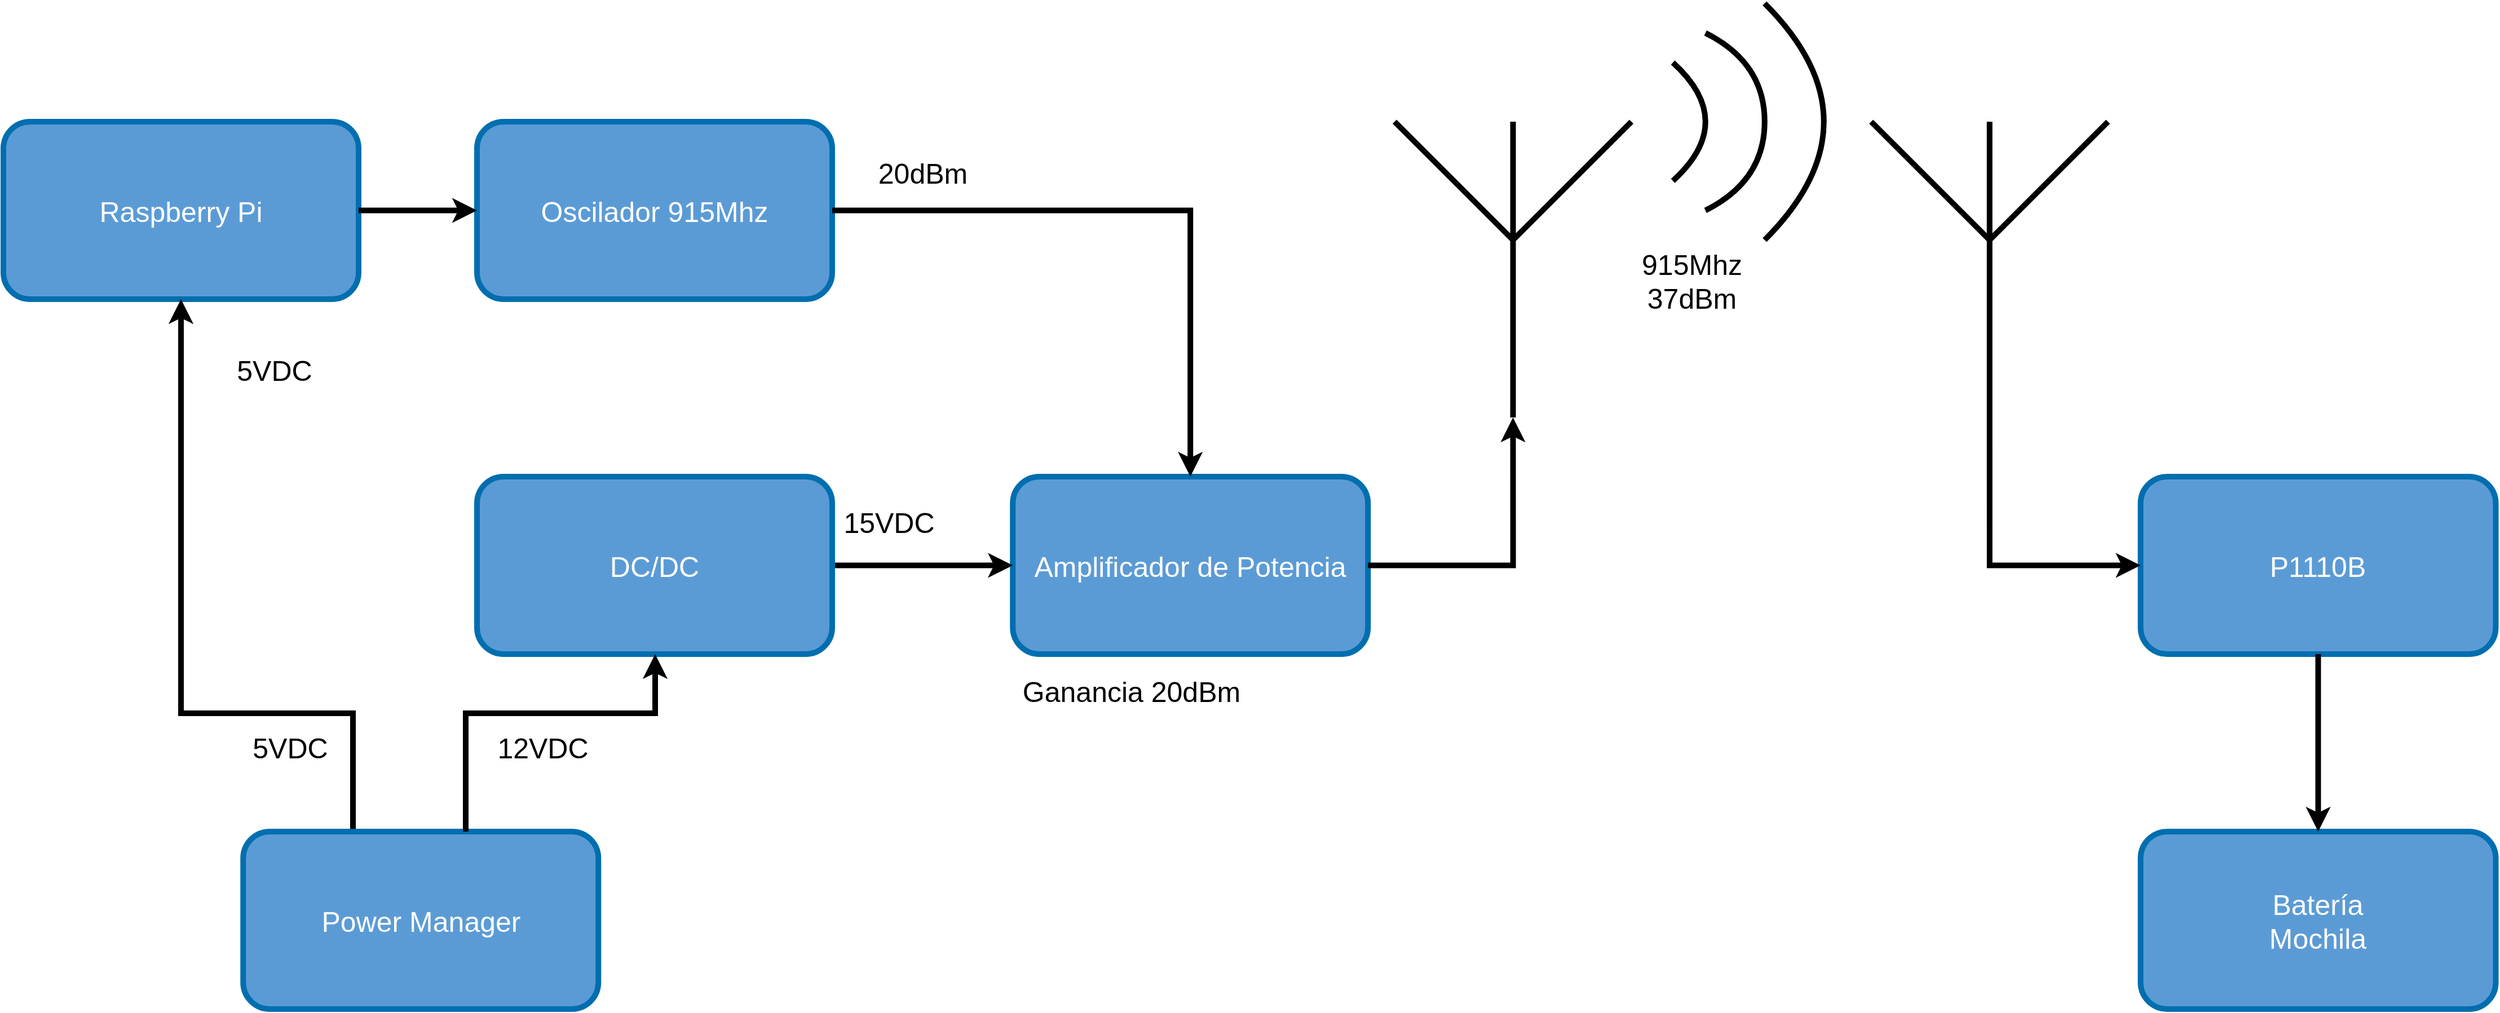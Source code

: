 <mxfile version="15.3.7" type="device"><diagram id="iOKcnsoj-4RXahAkiaV_" name="Page-1"><mxGraphModel dx="3323" dy="3206" grid="1" gridSize="10" guides="1" tooltips="1" connect="1" arrows="1" fold="1" page="1" pageScale="1" pageWidth="827" pageHeight="1169" math="0" shadow="0"><root><mxCell id="0"/><mxCell id="1" parent="0"/><mxCell id="cDTNOOZwCTAAU_OcZJed-2" value="Raspberry Pi" style="rounded=1;whiteSpace=wrap;html=1;strokeColor=#006EAF;fontColor=#ffffff;fillColor=#5B9BD5;strokeWidth=5;fontSize=25;" parent="1" vertex="1"><mxGeometry x="120" y="-845" width="315.0" height="157.5" as="geometry"/></mxCell><mxCell id="cDTNOOZwCTAAU_OcZJed-4" value="Oscilador 915Mhz" style="rounded=1;whiteSpace=wrap;html=1;strokeColor=#006EAF;fontColor=#ffffff;fillColor=#5B9BD5;strokeWidth=5;fontSize=25;" parent="1" vertex="1"><mxGeometry x="540" y="-845" width="315.0" height="157.5" as="geometry"/></mxCell><mxCell id="cDTNOOZwCTAAU_OcZJed-1" style="edgeStyle=orthogonalEdgeStyle;rounded=0;orthogonalLoop=1;jettySize=auto;html=1;exitX=1;exitY=0.5;exitDx=0;exitDy=0;entryX=0;entryY=0.5;entryDx=0;entryDy=0;strokeWidth=5;fontSize=25;" parent="1" source="cDTNOOZwCTAAU_OcZJed-2" target="cDTNOOZwCTAAU_OcZJed-4" edge="1"><mxGeometry x="120" y="-897.5" as="geometry"/></mxCell><mxCell id="cDTNOOZwCTAAU_OcZJed-6" value="Amplificador de Potencia" style="rounded=1;whiteSpace=wrap;html=1;strokeColor=#006EAF;fontColor=#ffffff;fillColor=#5B9BD5;strokeWidth=5;fontSize=25;" parent="1" vertex="1"><mxGeometry x="1015.125" y="-530" width="315.0" height="157.5" as="geometry"/></mxCell><mxCell id="cDTNOOZwCTAAU_OcZJed-3" value="" style="edgeStyle=orthogonalEdgeStyle;rounded=0;orthogonalLoop=1;jettySize=auto;html=1;strokeWidth=5;fontSize=25;" parent="1" source="cDTNOOZwCTAAU_OcZJed-4" target="cDTNOOZwCTAAU_OcZJed-6" edge="1"><mxGeometry x="120" y="-897.5" as="geometry"/></mxCell><mxCell id="cDTNOOZwCTAAU_OcZJed-7" value="" style="verticalLabelPosition=bottom;shadow=0;dashed=0;align=center;html=1;verticalAlign=top;shape=mxgraph.electrical.radio.aerial_-_antenna_1;rotation=0;strokeWidth=5;fontSize=25;" parent="1" vertex="1"><mxGeometry x="1353.75" y="-845" width="210" height="262.5" as="geometry"/></mxCell><mxCell id="cDTNOOZwCTAAU_OcZJed-5" style="edgeStyle=orthogonalEdgeStyle;rounded=0;orthogonalLoop=1;jettySize=auto;html=1;entryX=0.5;entryY=1;entryDx=0;entryDy=0;entryPerimeter=0;strokeWidth=5;fontSize=25;" parent="1" source="cDTNOOZwCTAAU_OcZJed-6" target="cDTNOOZwCTAAU_OcZJed-7" edge="1"><mxGeometry x="120" y="-897.5" as="geometry"/></mxCell><mxCell id="cDTNOOZwCTAAU_OcZJed-9" value="Batería&lt;br style=&quot;font-size: 25px;&quot;&gt;Mochila" style="rounded=1;whiteSpace=wrap;html=1;strokeColor=#006EAF;fontColor=#ffffff;fillColor=#5B9BD5;strokeWidth=5;fontSize=25;" parent="1" vertex="1"><mxGeometry x="2015.25" y="-215" width="315.0" height="157.5" as="geometry"/></mxCell><mxCell id="cDTNOOZwCTAAU_OcZJed-11" value="P1110B" style="rounded=1;whiteSpace=wrap;html=1;strokeColor=#006EAF;fontColor=#ffffff;fillColor=#5B9BD5;strokeWidth=5;fontSize=25;" parent="1" vertex="1"><mxGeometry x="2015.25" y="-530" width="315.0" height="157.5" as="geometry"/></mxCell><mxCell id="cDTNOOZwCTAAU_OcZJed-8" value="" style="edgeStyle=orthogonalEdgeStyle;rounded=0;orthogonalLoop=1;jettySize=auto;html=1;startArrow=classic;startFill=1;endArrow=none;endFill=0;strokeWidth=5;fontSize=25;" parent="1" source="cDTNOOZwCTAAU_OcZJed-9" target="cDTNOOZwCTAAU_OcZJed-11" edge="1"><mxGeometry x="120" y="-897.5" as="geometry"/></mxCell><mxCell id="cDTNOOZwCTAAU_OcZJed-12" value="" style="verticalLabelPosition=bottom;shadow=0;dashed=0;align=center;html=1;verticalAlign=top;shape=mxgraph.electrical.radio.aerial_-_antenna_1;rotation=0;strokeWidth=5;fontSize=25;" parent="1" vertex="1"><mxGeometry x="1776.375" y="-845" width="210" height="262.5" as="geometry"/></mxCell><mxCell id="cDTNOOZwCTAAU_OcZJed-10" style="edgeStyle=orthogonalEdgeStyle;rounded=0;orthogonalLoop=1;jettySize=auto;html=1;entryX=0.5;entryY=1;entryDx=0;entryDy=0;entryPerimeter=0;startArrow=classic;startFill=1;endArrow=none;endFill=0;strokeWidth=5;fontSize=25;" parent="1" source="cDTNOOZwCTAAU_OcZJed-11" target="cDTNOOZwCTAAU_OcZJed-12" edge="1"><mxGeometry x="120" y="-897.5" as="geometry"/></mxCell><mxCell id="cDTNOOZwCTAAU_OcZJed-13" value="" style="curved=1;endArrow=none;html=1;endFill=0;strokeWidth=5;fontSize=25;" parent="1" edge="1"><mxGeometry x="120" y="-897.5" width="50" height="50" as="geometry"><mxPoint x="1629.375" y="-923.75" as="sourcePoint"/><mxPoint x="1629.375" y="-766.25" as="targetPoint"/><Array as="points"><mxPoint x="1681.875" y="-897.5"/><mxPoint x="1681.875" y="-792.5"/></Array></mxGeometry></mxCell><mxCell id="cDTNOOZwCTAAU_OcZJed-14" value="" style="curved=1;endArrow=none;html=1;endFill=0;strokeWidth=5;fontSize=25;" parent="1" edge="1"><mxGeometry x="120" y="-897.5" width="50" height="50" as="geometry"><mxPoint x="1681.875" y="-950" as="sourcePoint"/><mxPoint x="1681.875" y="-740" as="targetPoint"/><Array as="points"><mxPoint x="1734.375" y="-897.5"/><mxPoint x="1734.375" y="-792.5"/></Array></mxGeometry></mxCell><mxCell id="cDTNOOZwCTAAU_OcZJed-15" value="" style="curved=1;endArrow=none;html=1;endFill=0;strokeWidth=5;fontSize=25;" parent="1" edge="1"><mxGeometry x="120" y="-897.5" width="50" height="50" as="geometry"><mxPoint x="1600.5" y="-897.5" as="sourcePoint"/><mxPoint x="1600.5" y="-792.5" as="targetPoint"/><Array as="points"><mxPoint x="1629.375" y="-871.25"/><mxPoint x="1629.375" y="-818.75"/></Array></mxGeometry></mxCell><mxCell id="yje6GCVZru89UUpg9Ms9-7" value="" style="edgeStyle=orthogonalEdgeStyle;rounded=0;orthogonalLoop=1;jettySize=auto;html=1;entryX=0.5;entryY=1;entryDx=0;entryDy=0;strokeWidth=5;fontSize=25;" parent="1" source="yje6GCVZru89UUpg9Ms9-1" target="cDTNOOZwCTAAU_OcZJed-2" edge="1"><mxGeometry x="120" y="-897.5" as="geometry"><Array as="points"><mxPoint x="430" y="-320"/><mxPoint x="278" y="-320"/></Array><mxPoint x="277.5" y="-372.5" as="targetPoint"/></mxGeometry></mxCell><mxCell id="yje6GCVZru89UUpg9Ms9-1" value="Power Manager" style="rounded=1;whiteSpace=wrap;html=1;strokeColor=#006EAF;fontColor=#ffffff;fillColor=#5B9BD5;strokeWidth=5;fontSize=25;" parent="1" vertex="1"><mxGeometry x="332.625" y="-215" width="315.0" height="157.5" as="geometry"/></mxCell><mxCell id="rUECUwvRdQKeKqdxnOgS-1" value="" style="edgeStyle=orthogonalEdgeStyle;rounded=0;orthogonalLoop=1;jettySize=auto;html=1;entryX=0;entryY=0.5;entryDx=0;entryDy=0;strokeWidth=5;fontSize=25;" parent="1" source="yje6GCVZru89UUpg9Ms9-2" target="cDTNOOZwCTAAU_OcZJed-6" edge="1"><mxGeometry x="120" y="-897.5" as="geometry"/></mxCell><mxCell id="yje6GCVZru89UUpg9Ms9-2" value="DC/DC" style="rounded=1;whiteSpace=wrap;html=1;strokeColor=#006EAF;fontColor=#ffffff;fillColor=#5B9BD5;strokeWidth=5;fontSize=25;" parent="1" vertex="1"><mxGeometry x="540" y="-530" width="315.0" height="157.5" as="geometry"/></mxCell><mxCell id="yje6GCVZru89UUpg9Ms9-3" value="" style="edgeStyle=orthogonalEdgeStyle;rounded=0;orthogonalLoop=1;jettySize=auto;html=1;strokeWidth=5;fontSize=25;" parent="1" source="yje6GCVZru89UUpg9Ms9-1" target="yje6GCVZru89UUpg9Ms9-2" edge="1"><mxGeometry x="120" y="-897.5" as="geometry"><Array as="points"><mxPoint x="530" y="-320"/><mxPoint x="698" y="-320"/></Array></mxGeometry></mxCell><mxCell id="yje6GCVZru89UUpg9Ms9-8" value="5VDC" style="text;html=1;align=center;verticalAlign=middle;resizable=0;points=[];autosize=1;strokeColor=none;fillColor=none;strokeWidth=5;fontSize=25;" parent="1" vertex="1"><mxGeometry x="319.995" y="-645" width="80" height="40" as="geometry"/></mxCell><mxCell id="yje6GCVZru89UUpg9Ms9-9" value="15VDC" style="text;html=1;align=center;verticalAlign=middle;resizable=0;points=[];autosize=1;strokeColor=none;fillColor=none;strokeWidth=5;fontSize=25;" parent="1" vertex="1"><mxGeometry x="855" y="-510" width="100" height="40" as="geometry"/></mxCell><mxCell id="yje6GCVZru89UUpg9Ms9-10" value="915Mhz&lt;br style=&quot;font-size: 25px;&quot;&gt;37dBm" style="text;html=1;align=center;verticalAlign=middle;resizable=0;points=[];autosize=1;strokeColor=none;fillColor=none;strokeWidth=5;fontSize=25;" parent="1" vertex="1"><mxGeometry x="1567.375" y="-739" width="100" height="70" as="geometry"/></mxCell><mxCell id="yje6GCVZru89UUpg9Ms9-11" value="12VDC" style="text;html=1;align=center;verticalAlign=middle;resizable=0;points=[];autosize=1;strokeColor=none;fillColor=none;strokeWidth=5;fontSize=25;" parent="1" vertex="1"><mxGeometry x="547.63" y="-310.005" width="100" height="40" as="geometry"/></mxCell><mxCell id="yje6GCVZru89UUpg9Ms9-12" value="20dBm" style="text;html=1;align=center;verticalAlign=middle;resizable=0;points=[];autosize=1;strokeColor=none;fillColor=none;strokeWidth=5;fontSize=25;" parent="1" vertex="1"><mxGeometry x="889.995" y="-820" width="90" height="40" as="geometry"/></mxCell><mxCell id="yje6GCVZru89UUpg9Ms9-13" value="Ganancia 20dBm" style="text;html=1;align=center;verticalAlign=middle;resizable=0;points=[];autosize=1;strokeColor=none;fillColor=none;strokeWidth=5;fontSize=25;" parent="1" vertex="1"><mxGeometry x="1015.13" y="-360" width="210" height="40" as="geometry"/></mxCell><mxCell id="voIg2OtxUU0lM3kdrSP--1" value="5VDC" style="text;html=1;align=center;verticalAlign=middle;resizable=0;points=[];autosize=1;strokeColor=none;fillColor=none;strokeWidth=5;fontSize=25;" parent="1" vertex="1"><mxGeometry x="333.995" y="-310.005" width="80" height="40" as="geometry"/></mxCell></root></mxGraphModel></diagram></mxfile>